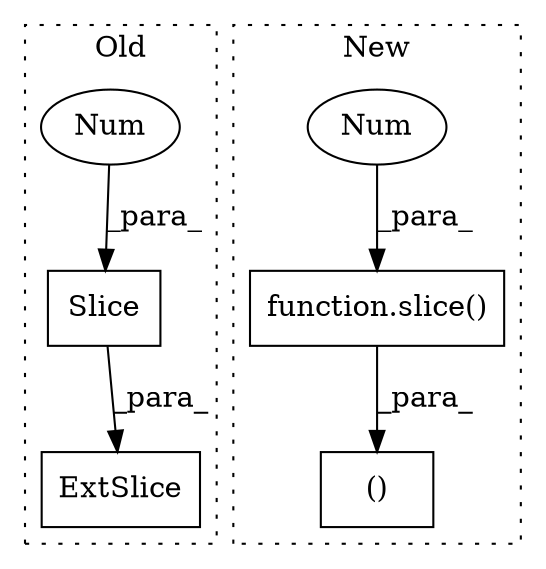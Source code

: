 digraph G {
subgraph cluster0 {
1 [label="Slice" a="80" s="12341" l="1" shape="box"];
3 [label="Num" a="76" s="12341" l="1" shape="ellipse"];
5 [label="ExtSlice" a="85" s="12328" l="6" shape="box"];
label = "Old";
style="dotted";
}
subgraph cluster1 {
2 [label="function.slice()" a="75" s="12323,12341" l="6,1" shape="box"];
4 [label="()" a="54" s="12308" l="34" shape="box"];
6 [label="Num" a="76" s="12329" l="1" shape="ellipse"];
label = "New";
style="dotted";
}
1 -> 5 [label="_para_"];
2 -> 4 [label="_para_"];
3 -> 1 [label="_para_"];
6 -> 2 [label="_para_"];
}